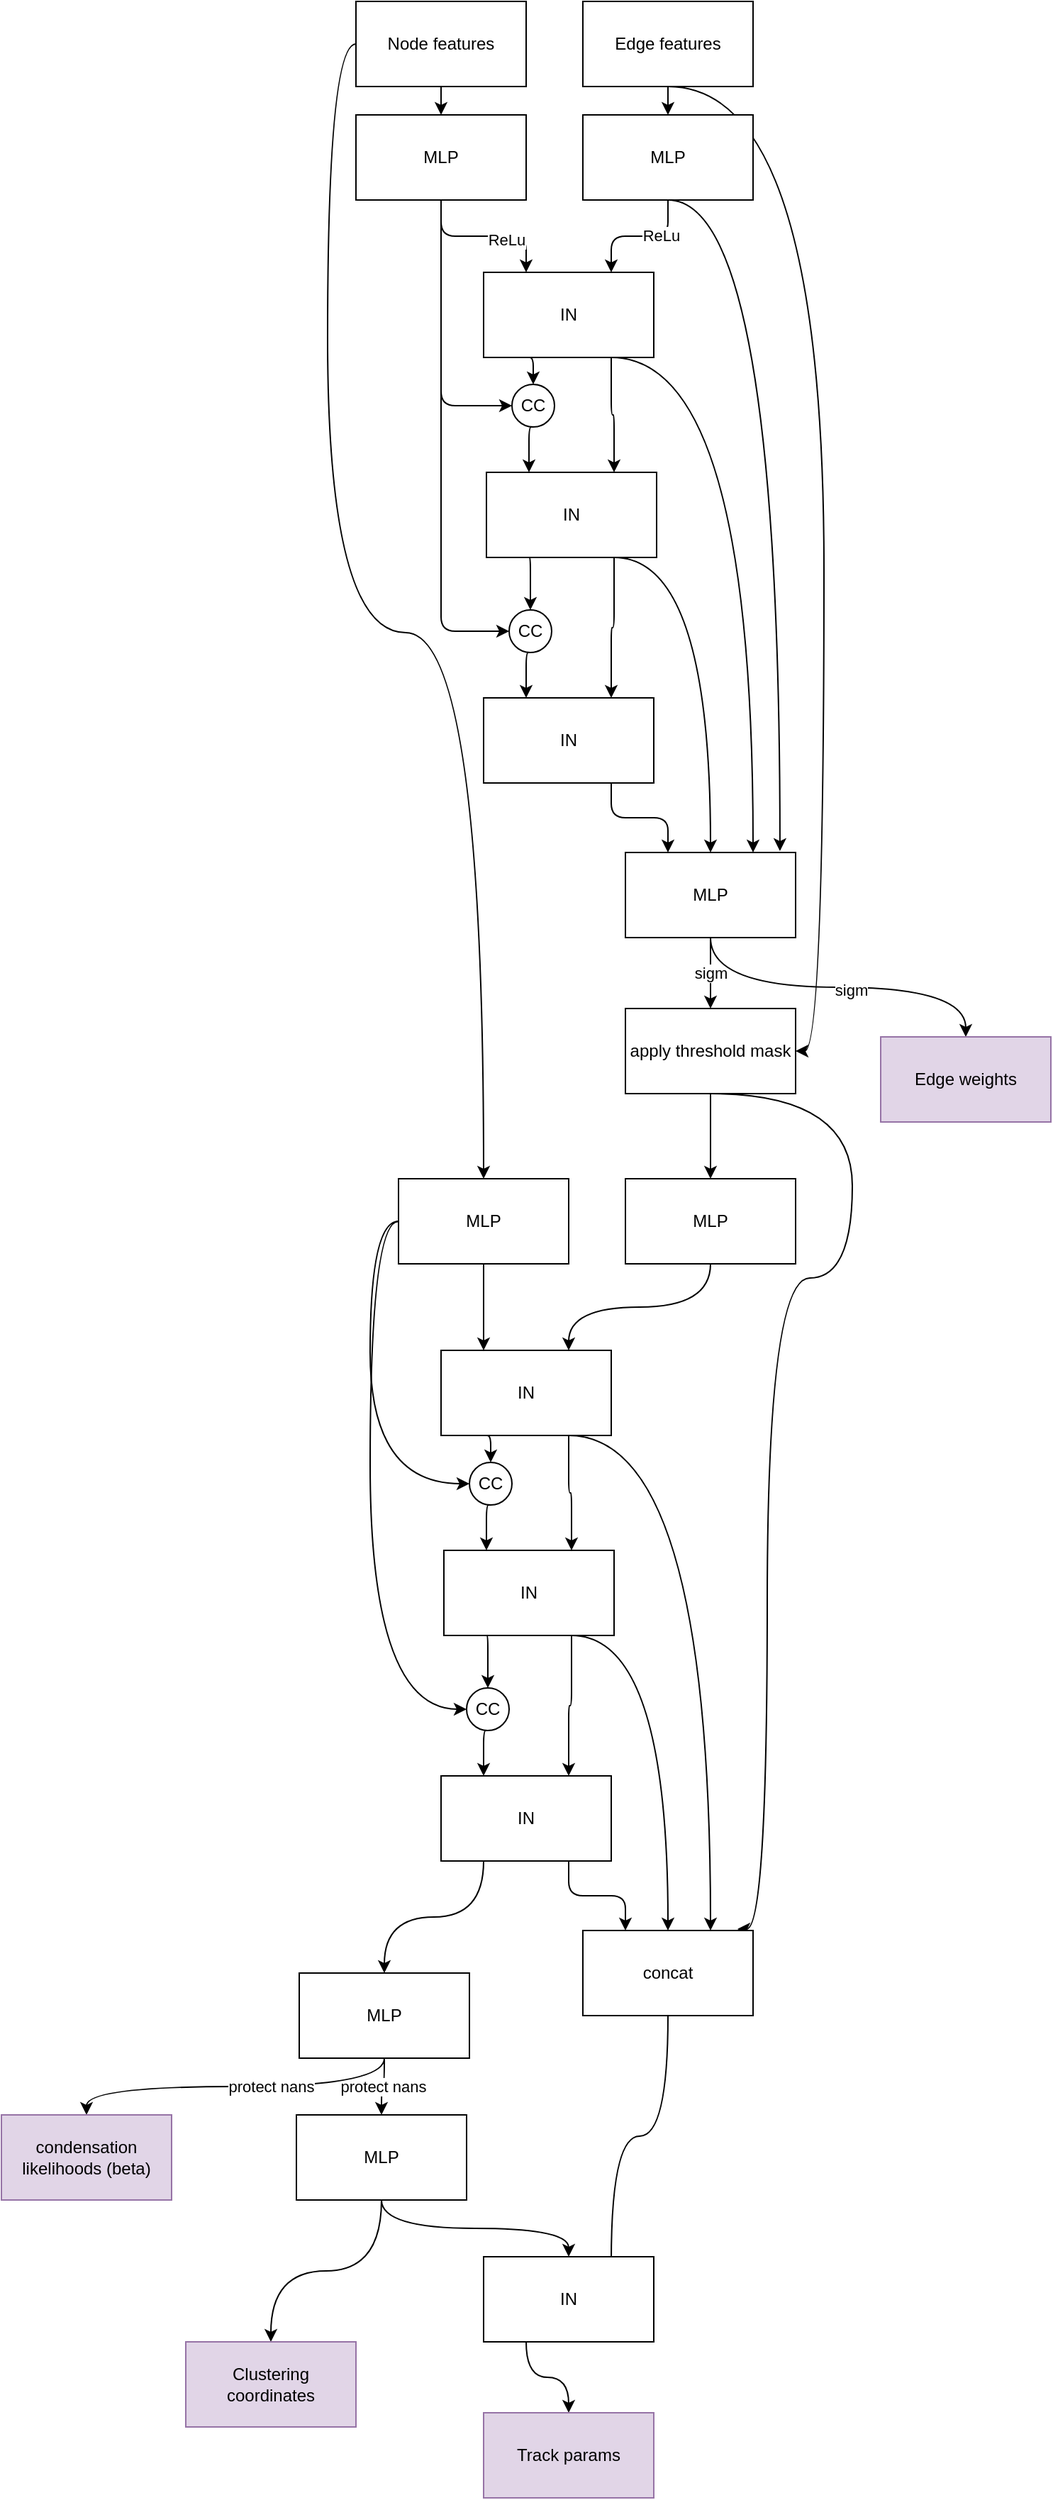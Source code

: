 <mxfile version="20.3.3"><diagram id="f9bs_rv9Ea9zHd7nRob4" name="Page-1"><mxGraphModel dx="2123" dy="855" grid="1" gridSize="10" guides="1" tooltips="1" connect="1" arrows="1" fold="1" page="1" pageScale="1" pageWidth="850" pageHeight="1100" math="0" shadow="0"><root><mxCell id="0"/><mxCell id="1" parent="0"/><mxCell id="rWltw8kWKpKyM_sXg_kq-7" style="edgeStyle=orthogonalEdgeStyle;rounded=1;orthogonalLoop=1;jettySize=auto;html=1;exitX=0.5;exitY=1;exitDx=0;exitDy=0;entryX=0.5;entryY=0;entryDx=0;entryDy=0;" edge="1" parent="1" source="Tdwy289b0NDrB4KGJDSQ-1" target="Tdwy289b0NDrB4KGJDSQ-3"><mxGeometry relative="1" as="geometry"/></mxCell><mxCell id="rWltw8kWKpKyM_sXg_kq-39" style="edgeStyle=orthogonalEdgeStyle;curved=1;orthogonalLoop=1;jettySize=auto;html=1;exitX=0;exitY=0.5;exitDx=0;exitDy=0;entryX=0.5;entryY=0;entryDx=0;entryDy=0;" edge="1" parent="1" source="Tdwy289b0NDrB4KGJDSQ-1" target="rWltw8kWKpKyM_sXg_kq-33"><mxGeometry relative="1" as="geometry"/></mxCell><mxCell id="Tdwy289b0NDrB4KGJDSQ-1" value="Node features" style="rounded=0;whiteSpace=wrap;html=1;" parent="1" vertex="1"><mxGeometry x="130" y="160" width="120" height="60" as="geometry"/></mxCell><mxCell id="rWltw8kWKpKyM_sXg_kq-8" style="edgeStyle=orthogonalEdgeStyle;rounded=1;orthogonalLoop=1;jettySize=auto;html=1;exitX=0.5;exitY=1;exitDx=0;exitDy=0;entryX=0.5;entryY=0;entryDx=0;entryDy=0;" edge="1" parent="1" source="Tdwy289b0NDrB4KGJDSQ-2" target="rWltw8kWKpKyM_sXg_kq-1"><mxGeometry relative="1" as="geometry"/></mxCell><mxCell id="rWltw8kWKpKyM_sXg_kq-37" style="edgeStyle=orthogonalEdgeStyle;orthogonalLoop=1;jettySize=auto;html=1;exitX=0.5;exitY=1;exitDx=0;exitDy=0;entryX=1;entryY=0.5;entryDx=0;entryDy=0;curved=1;" edge="1" parent="1" source="Tdwy289b0NDrB4KGJDSQ-2" target="rWltw8kWKpKyM_sXg_kq-31"><mxGeometry relative="1" as="geometry"><Array as="points"><mxPoint x="460" y="220"/><mxPoint x="460" y="900"/></Array></mxGeometry></mxCell><mxCell id="Tdwy289b0NDrB4KGJDSQ-2" value="Edge features" style="rounded=0;whiteSpace=wrap;html=1;" parent="1" vertex="1"><mxGeometry x="290" y="160" width="120" height="60" as="geometry"/></mxCell><mxCell id="rWltw8kWKpKyM_sXg_kq-3" style="edgeStyle=orthogonalEdgeStyle;rounded=1;orthogonalLoop=1;jettySize=auto;html=1;exitX=0.5;exitY=1;exitDx=0;exitDy=0;entryX=0.25;entryY=0;entryDx=0;entryDy=0;" edge="1" parent="1" source="Tdwy289b0NDrB4KGJDSQ-3" target="rWltw8kWKpKyM_sXg_kq-2"><mxGeometry relative="1" as="geometry"/></mxCell><mxCell id="rWltw8kWKpKyM_sXg_kq-4" value="ReLu" style="edgeLabel;html=1;align=center;verticalAlign=middle;resizable=0;points=[];" vertex="1" connectable="0" parent="rWltw8kWKpKyM_sXg_kq-3"><mxGeometry x="0.27" y="-1" relative="1" as="geometry"><mxPoint x="1" y="1" as="offset"/></mxGeometry></mxCell><mxCell id="rWltw8kWKpKyM_sXg_kq-11" style="edgeStyle=orthogonalEdgeStyle;rounded=1;orthogonalLoop=1;jettySize=auto;html=1;exitX=0.5;exitY=1;exitDx=0;exitDy=0;entryX=0;entryY=0.5;entryDx=0;entryDy=0;" edge="1" parent="1" source="Tdwy289b0NDrB4KGJDSQ-3" target="rWltw8kWKpKyM_sXg_kq-12"><mxGeometry relative="1" as="geometry"><mxPoint x="190" y="460" as="targetPoint"/></mxGeometry></mxCell><mxCell id="rWltw8kWKpKyM_sXg_kq-22" style="edgeStyle=orthogonalEdgeStyle;rounded=1;orthogonalLoop=1;jettySize=auto;html=1;entryX=0;entryY=0.5;entryDx=0;entryDy=0;" edge="1" parent="1" source="Tdwy289b0NDrB4KGJDSQ-3" target="rWltw8kWKpKyM_sXg_kq-20"><mxGeometry relative="1" as="geometry"/></mxCell><mxCell id="Tdwy289b0NDrB4KGJDSQ-3" value="MLP" style="rounded=0;whiteSpace=wrap;html=1;" parent="1" vertex="1"><mxGeometry x="130" y="240" width="120" height="60" as="geometry"/></mxCell><mxCell id="rWltw8kWKpKyM_sXg_kq-5" style="edgeStyle=orthogonalEdgeStyle;rounded=1;orthogonalLoop=1;jettySize=auto;html=1;exitX=0.5;exitY=1;exitDx=0;exitDy=0;entryX=0.75;entryY=0;entryDx=0;entryDy=0;" edge="1" parent="1" source="rWltw8kWKpKyM_sXg_kq-1" target="rWltw8kWKpKyM_sXg_kq-2"><mxGeometry relative="1" as="geometry"/></mxCell><mxCell id="rWltw8kWKpKyM_sXg_kq-6" value="ReLu" style="edgeLabel;html=1;align=center;verticalAlign=middle;resizable=0;points=[];" vertex="1" connectable="0" parent="rWltw8kWKpKyM_sXg_kq-5"><mxGeometry x="-0.33" y="-1" relative="1" as="geometry"><mxPoint as="offset"/></mxGeometry></mxCell><mxCell id="rWltw8kWKpKyM_sXg_kq-27" style="edgeStyle=orthogonalEdgeStyle;orthogonalLoop=1;jettySize=auto;html=1;exitX=0.5;exitY=1;exitDx=0;exitDy=0;entryX=0.908;entryY=-0.017;entryDx=0;entryDy=0;entryPerimeter=0;curved=1;" edge="1" parent="1" source="rWltw8kWKpKyM_sXg_kq-1" target="rWltw8kWKpKyM_sXg_kq-29"><mxGeometry relative="1" as="geometry"><mxPoint x="428.96" y="751.02" as="targetPoint"/><Array as="points"><mxPoint x="429" y="300"/></Array></mxGeometry></mxCell><mxCell id="rWltw8kWKpKyM_sXg_kq-1" value="MLP" style="rounded=0;whiteSpace=wrap;html=1;" vertex="1" parent="1"><mxGeometry x="290" y="240" width="120" height="60" as="geometry"/></mxCell><mxCell id="rWltw8kWKpKyM_sXg_kq-14" style="edgeStyle=orthogonalEdgeStyle;rounded=1;orthogonalLoop=1;jettySize=auto;html=1;exitX=0.25;exitY=1;exitDx=0;exitDy=0;entryX=0.5;entryY=0;entryDx=0;entryDy=0;" edge="1" parent="1" source="rWltw8kWKpKyM_sXg_kq-2" target="rWltw8kWKpKyM_sXg_kq-12"><mxGeometry relative="1" as="geometry"/></mxCell><mxCell id="rWltw8kWKpKyM_sXg_kq-16" style="edgeStyle=orthogonalEdgeStyle;rounded=1;orthogonalLoop=1;jettySize=auto;html=1;exitX=0.75;exitY=1;exitDx=0;exitDy=0;entryX=0.75;entryY=0;entryDx=0;entryDy=0;" edge="1" parent="1" source="rWltw8kWKpKyM_sXg_kq-2" target="rWltw8kWKpKyM_sXg_kq-10"><mxGeometry relative="1" as="geometry"/></mxCell><mxCell id="rWltw8kWKpKyM_sXg_kq-26" style="edgeStyle=orthogonalEdgeStyle;orthogonalLoop=1;jettySize=auto;html=1;exitX=0.75;exitY=1;exitDx=0;exitDy=0;entryX=0.75;entryY=0;entryDx=0;entryDy=0;curved=1;" edge="1" parent="1" source="rWltw8kWKpKyM_sXg_kq-2" target="rWltw8kWKpKyM_sXg_kq-29"><mxGeometry relative="1" as="geometry"><mxPoint x="410" y="750" as="targetPoint"/><Array as="points"><mxPoint x="410" y="411"/></Array></mxGeometry></mxCell><mxCell id="rWltw8kWKpKyM_sXg_kq-2" value="IN" style="rounded=0;whiteSpace=wrap;html=1;" vertex="1" parent="1"><mxGeometry x="220" y="351" width="120" height="60" as="geometry"/></mxCell><mxCell id="rWltw8kWKpKyM_sXg_kq-21" style="edgeStyle=orthogonalEdgeStyle;rounded=1;orthogonalLoop=1;jettySize=auto;html=1;exitX=0.25;exitY=1;exitDx=0;exitDy=0;entryX=0.5;entryY=0;entryDx=0;entryDy=0;" edge="1" parent="1" source="rWltw8kWKpKyM_sXg_kq-10" target="rWltw8kWKpKyM_sXg_kq-20"><mxGeometry relative="1" as="geometry"/></mxCell><mxCell id="rWltw8kWKpKyM_sXg_kq-25" style="edgeStyle=orthogonalEdgeStyle;orthogonalLoop=1;jettySize=auto;html=1;exitX=0.75;exitY=1;exitDx=0;exitDy=0;entryX=0.5;entryY=0;entryDx=0;entryDy=0;curved=1;" edge="1" parent="1" source="rWltw8kWKpKyM_sXg_kq-10" target="rWltw8kWKpKyM_sXg_kq-29"><mxGeometry relative="1" as="geometry"><mxPoint x="380" y="750" as="targetPoint"/><Array as="points"><mxPoint x="380" y="552"/></Array></mxGeometry></mxCell><mxCell id="rWltw8kWKpKyM_sXg_kq-10" value="IN" style="rounded=0;whiteSpace=wrap;html=1;" vertex="1" parent="1"><mxGeometry x="222" y="492" width="120" height="60" as="geometry"/></mxCell><mxCell id="rWltw8kWKpKyM_sXg_kq-15" style="edgeStyle=orthogonalEdgeStyle;rounded=1;orthogonalLoop=1;jettySize=auto;html=1;exitX=0.5;exitY=1;exitDx=0;exitDy=0;entryX=0.25;entryY=0;entryDx=0;entryDy=0;" edge="1" parent="1" source="rWltw8kWKpKyM_sXg_kq-12" target="rWltw8kWKpKyM_sXg_kq-10"><mxGeometry relative="1" as="geometry"/></mxCell><mxCell id="rWltw8kWKpKyM_sXg_kq-12" value="CC" style="ellipse;whiteSpace=wrap;html=1;" vertex="1" parent="1"><mxGeometry x="240" y="430" width="30" height="30" as="geometry"/></mxCell><mxCell id="rWltw8kWKpKyM_sXg_kq-17" style="edgeStyle=orthogonalEdgeStyle;rounded=1;orthogonalLoop=1;jettySize=auto;html=1;exitX=0.75;exitY=1;exitDx=0;exitDy=0;entryX=0.75;entryY=0;entryDx=0;entryDy=0;" edge="1" parent="1" target="rWltw8kWKpKyM_sXg_kq-18" source="rWltw8kWKpKyM_sXg_kq-10"><mxGeometry relative="1" as="geometry"><mxPoint x="308" y="570" as="sourcePoint"/></mxGeometry></mxCell><mxCell id="rWltw8kWKpKyM_sXg_kq-24" style="edgeStyle=orthogonalEdgeStyle;rounded=1;orthogonalLoop=1;jettySize=auto;html=1;exitX=0.75;exitY=1;exitDx=0;exitDy=0;entryX=0.25;entryY=0;entryDx=0;entryDy=0;" edge="1" parent="1" source="rWltw8kWKpKyM_sXg_kq-18" target="rWltw8kWKpKyM_sXg_kq-29"><mxGeometry relative="1" as="geometry"><mxPoint x="350" y="750" as="targetPoint"/></mxGeometry></mxCell><mxCell id="rWltw8kWKpKyM_sXg_kq-18" value="IN" style="rounded=0;whiteSpace=wrap;html=1;" vertex="1" parent="1"><mxGeometry x="220" y="651" width="120" height="60" as="geometry"/></mxCell><mxCell id="rWltw8kWKpKyM_sXg_kq-19" style="edgeStyle=orthogonalEdgeStyle;rounded=1;orthogonalLoop=1;jettySize=auto;html=1;exitX=0.5;exitY=1;exitDx=0;exitDy=0;entryX=0.25;entryY=0;entryDx=0;entryDy=0;" edge="1" parent="1" source="rWltw8kWKpKyM_sXg_kq-20" target="rWltw8kWKpKyM_sXg_kq-18"><mxGeometry relative="1" as="geometry"/></mxCell><mxCell id="rWltw8kWKpKyM_sXg_kq-20" value="CC" style="ellipse;whiteSpace=wrap;html=1;" vertex="1" parent="1"><mxGeometry x="238" y="589" width="30" height="30" as="geometry"/></mxCell><mxCell id="rWltw8kWKpKyM_sXg_kq-32" value="sigm" style="edgeStyle=orthogonalEdgeStyle;rounded=0;orthogonalLoop=1;jettySize=auto;html=1;exitX=0.5;exitY=1;exitDx=0;exitDy=0;entryX=0.5;entryY=0;entryDx=0;entryDy=0;" edge="1" parent="1" source="rWltw8kWKpKyM_sXg_kq-29" target="rWltw8kWKpKyM_sXg_kq-31"><mxGeometry relative="1" as="geometry"/></mxCell><mxCell id="rWltw8kWKpKyM_sXg_kq-73" style="edgeStyle=orthogonalEdgeStyle;curved=1;orthogonalLoop=1;jettySize=auto;html=1;exitX=0.5;exitY=1;exitDx=0;exitDy=0;entryX=0.5;entryY=0;entryDx=0;entryDy=0;" edge="1" parent="1" source="rWltw8kWKpKyM_sXg_kq-29" target="rWltw8kWKpKyM_sXg_kq-71"><mxGeometry relative="1" as="geometry"/></mxCell><mxCell id="rWltw8kWKpKyM_sXg_kq-74" value="sigm" style="edgeLabel;html=1;align=center;verticalAlign=middle;resizable=0;points=[];" vertex="1" connectable="0" parent="rWltw8kWKpKyM_sXg_kq-73"><mxGeometry x="0.062" y="-2" relative="1" as="geometry"><mxPoint x="1" as="offset"/></mxGeometry></mxCell><mxCell id="rWltw8kWKpKyM_sXg_kq-29" value="MLP" style="rounded=0;whiteSpace=wrap;html=1;" vertex="1" parent="1"><mxGeometry x="320" y="760" width="120" height="60" as="geometry"/></mxCell><mxCell id="rWltw8kWKpKyM_sXg_kq-38" style="edgeStyle=orthogonalEdgeStyle;curved=1;orthogonalLoop=1;jettySize=auto;html=1;exitX=0.5;exitY=1;exitDx=0;exitDy=0;entryX=0.5;entryY=0;entryDx=0;entryDy=0;" edge="1" parent="1" source="rWltw8kWKpKyM_sXg_kq-31" target="rWltw8kWKpKyM_sXg_kq-34"><mxGeometry relative="1" as="geometry"/></mxCell><mxCell id="rWltw8kWKpKyM_sXg_kq-31" value="apply threshold mask" style="rounded=0;whiteSpace=wrap;html=1;" vertex="1" parent="1"><mxGeometry x="320" y="870" width="120" height="60" as="geometry"/></mxCell><mxCell id="rWltw8kWKpKyM_sXg_kq-58" style="edgeStyle=orthogonalEdgeStyle;curved=1;orthogonalLoop=1;jettySize=auto;html=1;exitX=0.5;exitY=1;exitDx=0;exitDy=0;entryX=0.25;entryY=0;entryDx=0;entryDy=0;" edge="1" parent="1" source="rWltw8kWKpKyM_sXg_kq-33" target="rWltw8kWKpKyM_sXg_kq-46"><mxGeometry relative="1" as="geometry"/></mxCell><mxCell id="rWltw8kWKpKyM_sXg_kq-75" style="edgeStyle=orthogonalEdgeStyle;curved=1;orthogonalLoop=1;jettySize=auto;html=1;exitX=0;exitY=0.5;exitDx=0;exitDy=0;entryX=0;entryY=0.5;entryDx=0;entryDy=0;" edge="1" parent="1" source="rWltw8kWKpKyM_sXg_kq-33" target="rWltw8kWKpKyM_sXg_kq-51"><mxGeometry relative="1" as="geometry"/></mxCell><mxCell id="rWltw8kWKpKyM_sXg_kq-76" style="edgeStyle=orthogonalEdgeStyle;curved=1;orthogonalLoop=1;jettySize=auto;html=1;exitX=0;exitY=0.5;exitDx=0;exitDy=0;entryX=0;entryY=0.5;entryDx=0;entryDy=0;" edge="1" parent="1" source="rWltw8kWKpKyM_sXg_kq-33" target="rWltw8kWKpKyM_sXg_kq-56"><mxGeometry relative="1" as="geometry"/></mxCell><mxCell id="rWltw8kWKpKyM_sXg_kq-33" value="MLP" style="rounded=0;whiteSpace=wrap;html=1;" vertex="1" parent="1"><mxGeometry x="160" y="990" width="120" height="60" as="geometry"/></mxCell><mxCell id="rWltw8kWKpKyM_sXg_kq-59" style="edgeStyle=orthogonalEdgeStyle;curved=1;orthogonalLoop=1;jettySize=auto;html=1;exitX=0.5;exitY=1;exitDx=0;exitDy=0;entryX=0.75;entryY=0;entryDx=0;entryDy=0;" edge="1" parent="1" source="rWltw8kWKpKyM_sXg_kq-34" target="rWltw8kWKpKyM_sXg_kq-46"><mxGeometry relative="1" as="geometry"/></mxCell><mxCell id="rWltw8kWKpKyM_sXg_kq-34" value="MLP" style="rounded=0;whiteSpace=wrap;html=1;" vertex="1" parent="1"><mxGeometry x="320" y="990" width="120" height="60" as="geometry"/></mxCell><mxCell id="rWltw8kWKpKyM_sXg_kq-42" style="edgeStyle=orthogonalEdgeStyle;orthogonalLoop=1;jettySize=auto;html=1;exitX=0.5;exitY=1;exitDx=0;exitDy=0;entryX=0.908;entryY=-0.017;entryDx=0;entryDy=0;entryPerimeter=0;curved=1;" edge="1" parent="1" target="rWltw8kWKpKyM_sXg_kq-57" source="rWltw8kWKpKyM_sXg_kq-31"><mxGeometry relative="1" as="geometry"><mxPoint x="320" y="1060" as="sourcePoint"/><mxPoint x="398.96" y="1511.02" as="targetPoint"/><Array as="points"><mxPoint x="480" y="930"/><mxPoint x="480" y="1060"/><mxPoint x="420" y="1060"/><mxPoint x="420" y="1519"/></Array></mxGeometry></mxCell><mxCell id="rWltw8kWKpKyM_sXg_kq-43" style="edgeStyle=orthogonalEdgeStyle;rounded=1;orthogonalLoop=1;jettySize=auto;html=1;exitX=0.25;exitY=1;exitDx=0;exitDy=0;entryX=0.5;entryY=0;entryDx=0;entryDy=0;" edge="1" parent="1" source="rWltw8kWKpKyM_sXg_kq-46" target="rWltw8kWKpKyM_sXg_kq-51"><mxGeometry relative="1" as="geometry"/></mxCell><mxCell id="rWltw8kWKpKyM_sXg_kq-44" style="edgeStyle=orthogonalEdgeStyle;rounded=1;orthogonalLoop=1;jettySize=auto;html=1;exitX=0.75;exitY=1;exitDx=0;exitDy=0;entryX=0.75;entryY=0;entryDx=0;entryDy=0;" edge="1" parent="1" source="rWltw8kWKpKyM_sXg_kq-46" target="rWltw8kWKpKyM_sXg_kq-49"><mxGeometry relative="1" as="geometry"/></mxCell><mxCell id="rWltw8kWKpKyM_sXg_kq-45" style="edgeStyle=orthogonalEdgeStyle;orthogonalLoop=1;jettySize=auto;html=1;exitX=0.75;exitY=1;exitDx=0;exitDy=0;entryX=0.75;entryY=0;entryDx=0;entryDy=0;curved=1;" edge="1" parent="1" source="rWltw8kWKpKyM_sXg_kq-46" target="rWltw8kWKpKyM_sXg_kq-57"><mxGeometry relative="1" as="geometry"><mxPoint x="380" y="1510" as="targetPoint"/><Array as="points"><mxPoint x="380" y="1171"/></Array></mxGeometry></mxCell><mxCell id="rWltw8kWKpKyM_sXg_kq-46" value="IN" style="rounded=0;whiteSpace=wrap;html=1;" vertex="1" parent="1"><mxGeometry x="190" y="1111" width="120" height="60" as="geometry"/></mxCell><mxCell id="rWltw8kWKpKyM_sXg_kq-47" style="edgeStyle=orthogonalEdgeStyle;rounded=1;orthogonalLoop=1;jettySize=auto;html=1;exitX=0.25;exitY=1;exitDx=0;exitDy=0;entryX=0.5;entryY=0;entryDx=0;entryDy=0;" edge="1" parent="1" source="rWltw8kWKpKyM_sXg_kq-49" target="rWltw8kWKpKyM_sXg_kq-56"><mxGeometry relative="1" as="geometry"/></mxCell><mxCell id="rWltw8kWKpKyM_sXg_kq-48" style="edgeStyle=orthogonalEdgeStyle;orthogonalLoop=1;jettySize=auto;html=1;exitX=0.75;exitY=1;exitDx=0;exitDy=0;entryX=0.5;entryY=0;entryDx=0;entryDy=0;curved=1;" edge="1" parent="1" source="rWltw8kWKpKyM_sXg_kq-49" target="rWltw8kWKpKyM_sXg_kq-57"><mxGeometry relative="1" as="geometry"><mxPoint x="350" y="1510" as="targetPoint"/><Array as="points"><mxPoint x="350" y="1312"/></Array></mxGeometry></mxCell><mxCell id="rWltw8kWKpKyM_sXg_kq-49" value="IN" style="rounded=0;whiteSpace=wrap;html=1;" vertex="1" parent="1"><mxGeometry x="192" y="1252" width="120" height="60" as="geometry"/></mxCell><mxCell id="rWltw8kWKpKyM_sXg_kq-50" style="edgeStyle=orthogonalEdgeStyle;rounded=1;orthogonalLoop=1;jettySize=auto;html=1;exitX=0.5;exitY=1;exitDx=0;exitDy=0;entryX=0.25;entryY=0;entryDx=0;entryDy=0;" edge="1" parent="1" source="rWltw8kWKpKyM_sXg_kq-51" target="rWltw8kWKpKyM_sXg_kq-49"><mxGeometry relative="1" as="geometry"/></mxCell><mxCell id="rWltw8kWKpKyM_sXg_kq-51" value="CC" style="ellipse;whiteSpace=wrap;html=1;" vertex="1" parent="1"><mxGeometry x="210" y="1190" width="30" height="30" as="geometry"/></mxCell><mxCell id="rWltw8kWKpKyM_sXg_kq-52" style="edgeStyle=orthogonalEdgeStyle;rounded=1;orthogonalLoop=1;jettySize=auto;html=1;exitX=0.75;exitY=1;exitDx=0;exitDy=0;entryX=0.75;entryY=0;entryDx=0;entryDy=0;" edge="1" parent="1" source="rWltw8kWKpKyM_sXg_kq-49" target="rWltw8kWKpKyM_sXg_kq-54"><mxGeometry relative="1" as="geometry"><mxPoint x="278" y="1330" as="sourcePoint"/></mxGeometry></mxCell><mxCell id="rWltw8kWKpKyM_sXg_kq-53" style="edgeStyle=orthogonalEdgeStyle;rounded=1;orthogonalLoop=1;jettySize=auto;html=1;exitX=0.75;exitY=1;exitDx=0;exitDy=0;entryX=0.25;entryY=0;entryDx=0;entryDy=0;" edge="1" parent="1" source="rWltw8kWKpKyM_sXg_kq-54" target="rWltw8kWKpKyM_sXg_kq-57"><mxGeometry relative="1" as="geometry"><mxPoint x="320" y="1510" as="targetPoint"/></mxGeometry></mxCell><mxCell id="rWltw8kWKpKyM_sXg_kq-62" style="edgeStyle=orthogonalEdgeStyle;curved=1;orthogonalLoop=1;jettySize=auto;html=1;exitX=0.25;exitY=1;exitDx=0;exitDy=0;" edge="1" parent="1" source="rWltw8kWKpKyM_sXg_kq-54" target="rWltw8kWKpKyM_sXg_kq-61"><mxGeometry relative="1" as="geometry"/></mxCell><mxCell id="rWltw8kWKpKyM_sXg_kq-54" value="IN" style="rounded=0;whiteSpace=wrap;html=1;" vertex="1" parent="1"><mxGeometry x="190" y="1411" width="120" height="60" as="geometry"/></mxCell><mxCell id="rWltw8kWKpKyM_sXg_kq-55" style="edgeStyle=orthogonalEdgeStyle;rounded=1;orthogonalLoop=1;jettySize=auto;html=1;exitX=0.5;exitY=1;exitDx=0;exitDy=0;entryX=0.25;entryY=0;entryDx=0;entryDy=0;" edge="1" parent="1" source="rWltw8kWKpKyM_sXg_kq-56" target="rWltw8kWKpKyM_sXg_kq-54"><mxGeometry relative="1" as="geometry"/></mxCell><mxCell id="rWltw8kWKpKyM_sXg_kq-56" value="CC" style="ellipse;whiteSpace=wrap;html=1;" vertex="1" parent="1"><mxGeometry x="208" y="1349" width="30" height="30" as="geometry"/></mxCell><mxCell id="rWltw8kWKpKyM_sXg_kq-67" style="edgeStyle=orthogonalEdgeStyle;curved=1;orthogonalLoop=1;jettySize=auto;html=1;exitX=0.5;exitY=1;exitDx=0;exitDy=0;entryX=0.75;entryY=0.167;entryDx=0;entryDy=0;entryPerimeter=0;" edge="1" parent="1" source="rWltw8kWKpKyM_sXg_kq-57" target="rWltw8kWKpKyM_sXg_kq-65"><mxGeometry relative="1" as="geometry"/></mxCell><mxCell id="rWltw8kWKpKyM_sXg_kq-57" value="concat" style="rounded=0;whiteSpace=wrap;html=1;" vertex="1" parent="1"><mxGeometry x="290" y="1520" width="120" height="60" as="geometry"/></mxCell><mxCell id="rWltw8kWKpKyM_sXg_kq-64" value="protect nans" style="edgeStyle=orthogonalEdgeStyle;curved=1;orthogonalLoop=1;jettySize=auto;html=1;exitX=0.5;exitY=1;exitDx=0;exitDy=0;entryX=0.5;entryY=0;entryDx=0;entryDy=0;" edge="1" parent="1" source="rWltw8kWKpKyM_sXg_kq-61" target="rWltw8kWKpKyM_sXg_kq-63"><mxGeometry relative="1" as="geometry"/></mxCell><mxCell id="rWltw8kWKpKyM_sXg_kq-78" style="edgeStyle=orthogonalEdgeStyle;curved=1;orthogonalLoop=1;jettySize=auto;html=1;exitX=0.5;exitY=1;exitDx=0;exitDy=0;" edge="1" parent="1" source="rWltw8kWKpKyM_sXg_kq-61" target="rWltw8kWKpKyM_sXg_kq-77"><mxGeometry relative="1" as="geometry"/></mxCell><mxCell id="rWltw8kWKpKyM_sXg_kq-79" value="protect nans" style="edgeLabel;html=1;align=center;verticalAlign=middle;resizable=0;points=[];" vertex="1" connectable="0" parent="rWltw8kWKpKyM_sXg_kq-78"><mxGeometry x="-0.368" relative="1" as="geometry"><mxPoint x="-21" as="offset"/></mxGeometry></mxCell><mxCell id="rWltw8kWKpKyM_sXg_kq-61" value="MLP" style="rounded=0;whiteSpace=wrap;html=1;" vertex="1" parent="1"><mxGeometry x="90" y="1550" width="120" height="60" as="geometry"/></mxCell><mxCell id="rWltw8kWKpKyM_sXg_kq-66" style="edgeStyle=orthogonalEdgeStyle;curved=1;orthogonalLoop=1;jettySize=auto;html=1;exitX=0.5;exitY=1;exitDx=0;exitDy=0;" edge="1" parent="1" source="rWltw8kWKpKyM_sXg_kq-63" target="rWltw8kWKpKyM_sXg_kq-65"><mxGeometry relative="1" as="geometry"/></mxCell><mxCell id="rWltw8kWKpKyM_sXg_kq-72" style="edgeStyle=orthogonalEdgeStyle;curved=1;orthogonalLoop=1;jettySize=auto;html=1;exitX=0.5;exitY=1;exitDx=0;exitDy=0;" edge="1" parent="1" source="rWltw8kWKpKyM_sXg_kq-63" target="rWltw8kWKpKyM_sXg_kq-70"><mxGeometry relative="1" as="geometry"/></mxCell><mxCell id="rWltw8kWKpKyM_sXg_kq-63" value="MLP" style="rounded=0;whiteSpace=wrap;html=1;" vertex="1" parent="1"><mxGeometry x="88" y="1650" width="120" height="60" as="geometry"/></mxCell><mxCell id="rWltw8kWKpKyM_sXg_kq-69" style="edgeStyle=orthogonalEdgeStyle;curved=1;orthogonalLoop=1;jettySize=auto;html=1;exitX=0.25;exitY=1;exitDx=0;exitDy=0;entryX=0.5;entryY=0;entryDx=0;entryDy=0;" edge="1" parent="1" source="rWltw8kWKpKyM_sXg_kq-65" target="rWltw8kWKpKyM_sXg_kq-68"><mxGeometry relative="1" as="geometry"/></mxCell><mxCell id="rWltw8kWKpKyM_sXg_kq-65" value="IN" style="rounded=0;whiteSpace=wrap;html=1;" vertex="1" parent="1"><mxGeometry x="220" y="1750" width="120" height="60" as="geometry"/></mxCell><mxCell id="rWltw8kWKpKyM_sXg_kq-68" value="Track params" style="rounded=0;whiteSpace=wrap;html=1;fillColor=#e1d5e7;strokeColor=#9673a6;" vertex="1" parent="1"><mxGeometry x="220" y="1860" width="120" height="60" as="geometry"/></mxCell><mxCell id="rWltw8kWKpKyM_sXg_kq-70" value="Clustering coordinates" style="rounded=0;whiteSpace=wrap;html=1;fillColor=#e1d5e7;strokeColor=#9673a6;" vertex="1" parent="1"><mxGeometry x="10" y="1810" width="120" height="60" as="geometry"/></mxCell><mxCell id="rWltw8kWKpKyM_sXg_kq-71" value="Edge weights" style="rounded=0;whiteSpace=wrap;html=1;fillColor=#e1d5e7;strokeColor=#9673a6;" vertex="1" parent="1"><mxGeometry x="500" y="890" width="120" height="60" as="geometry"/></mxCell><mxCell id="rWltw8kWKpKyM_sXg_kq-77" value="condensation likelihoods (beta)" style="rounded=0;whiteSpace=wrap;html=1;fillColor=#e1d5e7;strokeColor=#9673a6;" vertex="1" parent="1"><mxGeometry x="-120" y="1650" width="120" height="60" as="geometry"/></mxCell></root></mxGraphModel></diagram></mxfile>
